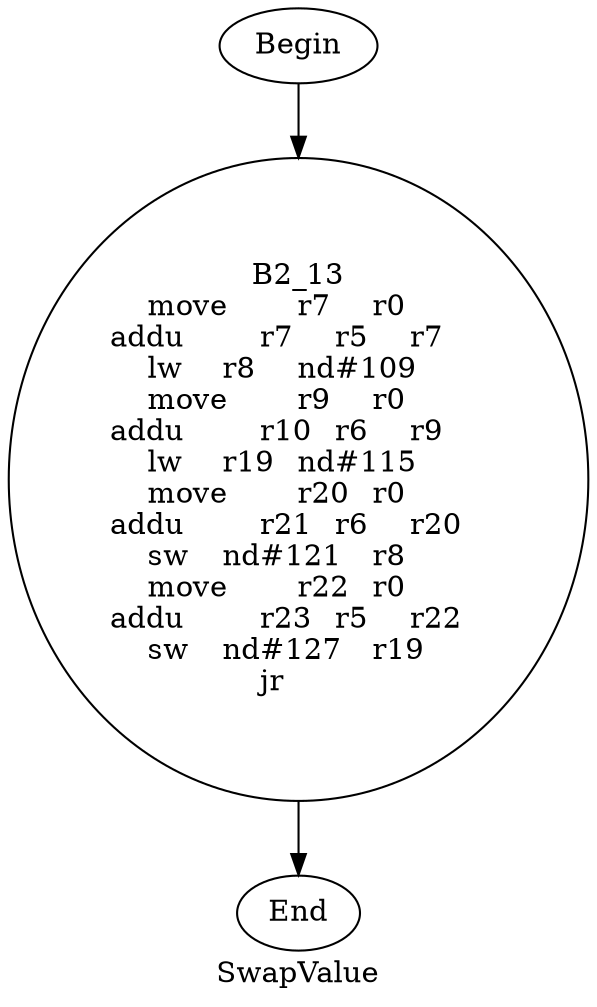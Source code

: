 digraph G{
	label = "SwapValue"	style = "dashed";
	color = purple;
	Node0 [label = "Begin"];
	Node0 -> {Node2 }
	Node1 [label = "End"];
	Node1 -> {}
	Node2 [label = "B2_13\nmove	r7	r0	\naddu	r7	r5	r7	\nlw	r8	nd#109	\nmove	r9	r0	\naddu	r10	r6	r9	\nlw	r19	nd#115	\nmove	r20	r0	\naddu	r21	r6	r20	\nsw	nd#121	r8	\nmove	r22	r0	\naddu	r23	r5	r22	\nsw	nd#127	r19	\njr	\n"];
	Node2 -> {Node1 }
}
